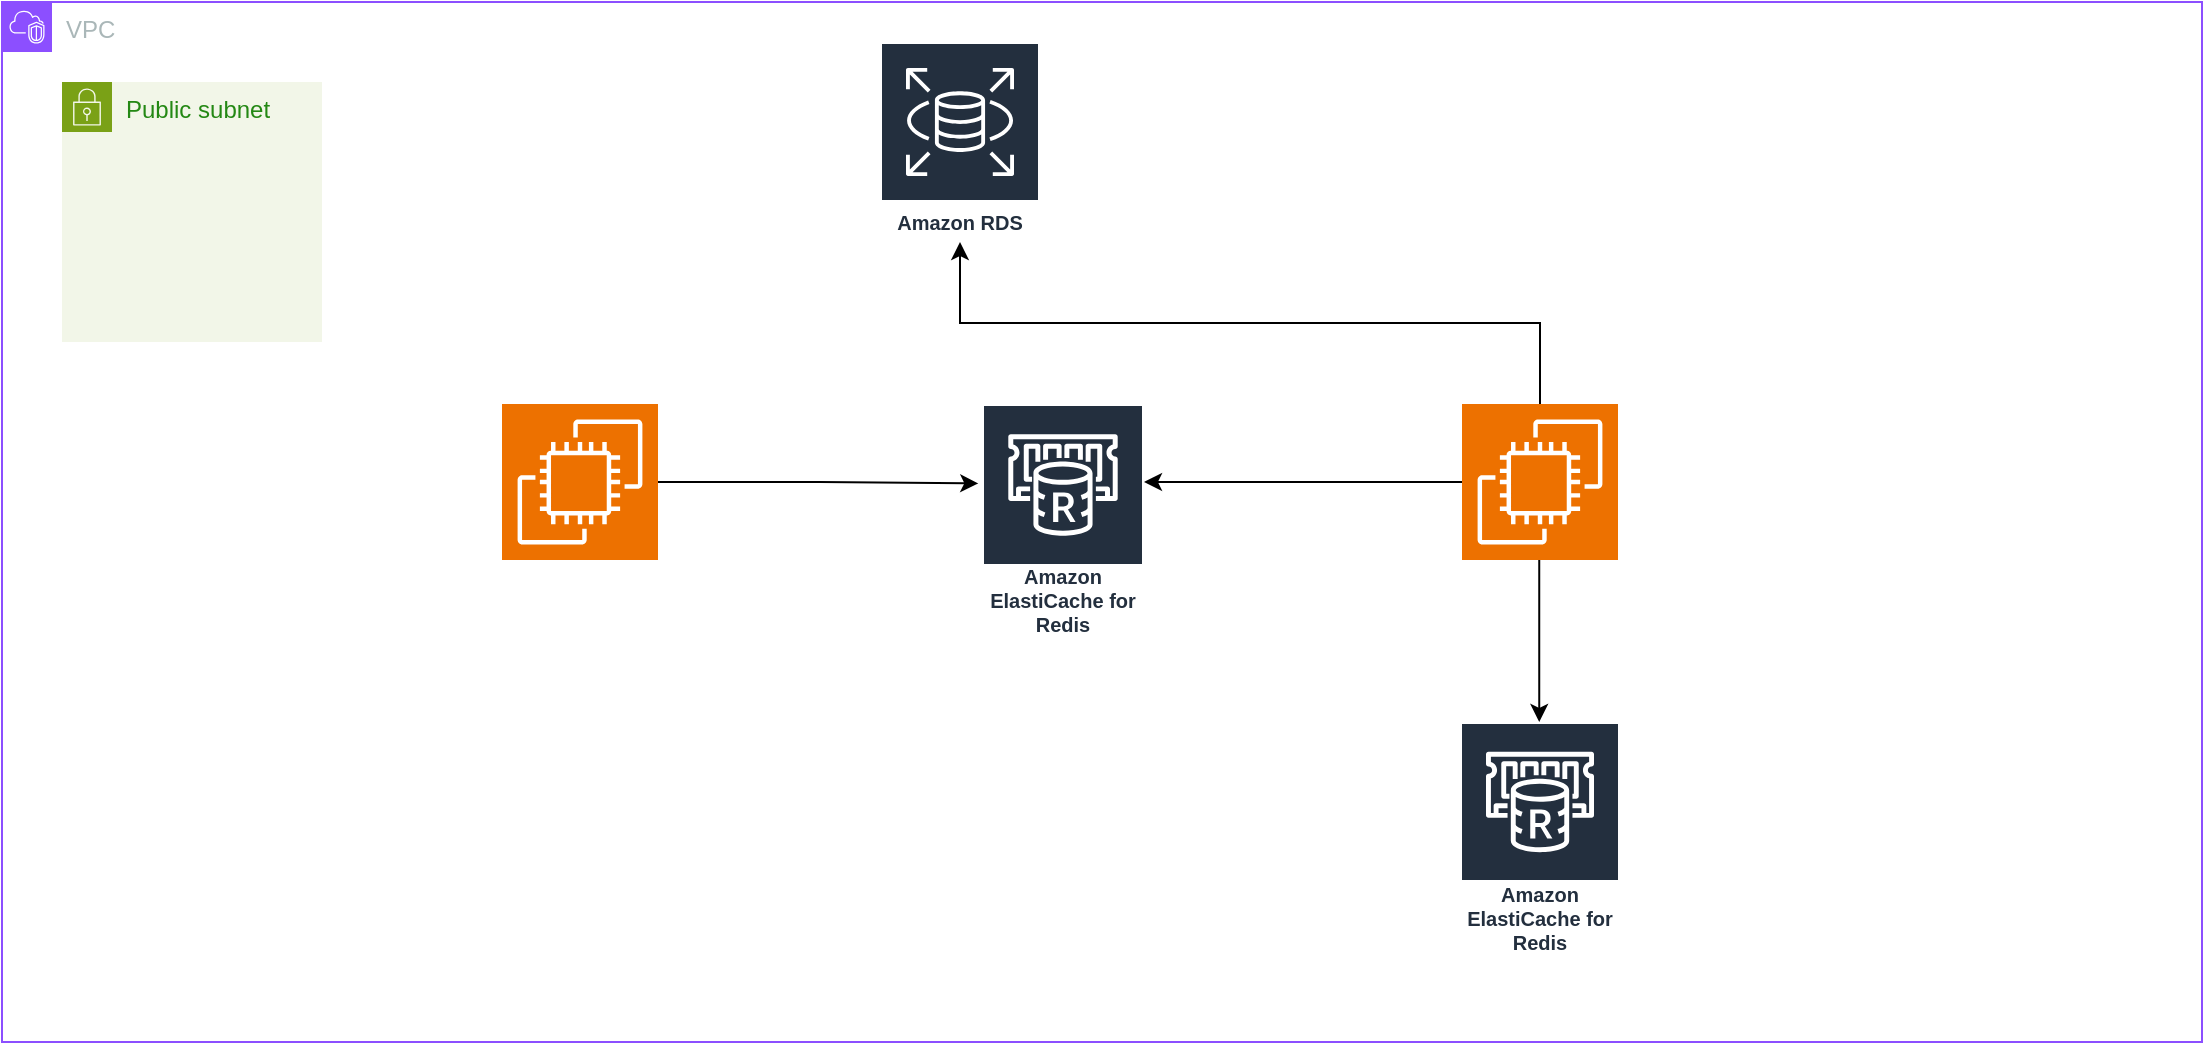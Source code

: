 <mxfile version="23.1.7" type="github">
  <diagram id="Ht1M8jgEwFfnCIfOTk4-" name="Page-1">
    <mxGraphModel dx="2513" dy="2020" grid="1" gridSize="10" guides="1" tooltips="1" connect="1" arrows="1" fold="1" page="1" pageScale="1" pageWidth="1169" pageHeight="827" math="0" shadow="0">
      <root>
        <mxCell id="0" />
        <mxCell id="1" parent="0" />
        <mxCell id="tops9HvevJNxcCVQyeS8-11" style="edgeStyle=orthogonalEdgeStyle;rounded=0;orthogonalLoop=1;jettySize=auto;html=1;" edge="1" parent="1">
          <mxGeometry relative="1" as="geometry">
            <mxPoint x="1718.62" y="-441" as="sourcePoint" />
            <mxPoint x="1718.62" y="-360" as="targetPoint" />
          </mxGeometry>
        </mxCell>
        <mxCell id="tops9HvevJNxcCVQyeS8-16" style="edgeStyle=orthogonalEdgeStyle;rounded=0;orthogonalLoop=1;jettySize=auto;html=1;exitX=0;exitY=0.5;exitDx=0;exitDy=0;exitPerimeter=0;" edge="1" parent="1" source="tops9HvevJNxcCVQyeS8-2" target="tops9HvevJNxcCVQyeS8-6">
          <mxGeometry relative="1" as="geometry">
            <Array as="points">
              <mxPoint x="1570" y="-480" />
              <mxPoint x="1570" y="-480" />
            </Array>
          </mxGeometry>
        </mxCell>
        <mxCell id="tops9HvevJNxcCVQyeS8-23" style="edgeStyle=orthogonalEdgeStyle;rounded=0;orthogonalLoop=1;jettySize=auto;html=1;exitX=0.5;exitY=0;exitDx=0;exitDy=0;exitPerimeter=0;" edge="1" parent="1" source="tops9HvevJNxcCVQyeS8-2" target="tops9HvevJNxcCVQyeS8-5">
          <mxGeometry relative="1" as="geometry" />
        </mxCell>
        <mxCell id="tops9HvevJNxcCVQyeS8-2" value="" style="sketch=0;points=[[0,0,0],[0.25,0,0],[0.5,0,0],[0.75,0,0],[1,0,0],[0,1,0],[0.25,1,0],[0.5,1,0],[0.75,1,0],[1,1,0],[0,0.25,0],[0,0.5,0],[0,0.75,0],[1,0.25,0],[1,0.5,0],[1,0.75,0]];outlineConnect=0;fontColor=#232F3E;fillColor=#ED7100;strokeColor=#ffffff;dashed=0;verticalLabelPosition=bottom;verticalAlign=top;align=center;html=1;fontSize=12;fontStyle=0;aspect=fixed;shape=mxgraph.aws4.resourceIcon;resIcon=mxgraph.aws4.ec2;" vertex="1" parent="1">
          <mxGeometry x="1680" y="-519" width="78" height="78" as="geometry" />
        </mxCell>
        <mxCell id="tops9HvevJNxcCVQyeS8-6" value="Amazon ElastiCache for Redis" style="sketch=0;outlineConnect=0;fontColor=#232F3E;gradientColor=none;strokeColor=#ffffff;fillColor=#232F3E;dashed=0;verticalLabelPosition=middle;verticalAlign=bottom;align=center;html=1;whiteSpace=wrap;fontSize=10;fontStyle=1;spacing=3;shape=mxgraph.aws4.productIcon;prIcon=mxgraph.aws4.elasticache_for_redis;" vertex="1" parent="1">
          <mxGeometry x="1440" y="-519" width="81" height="120" as="geometry" />
        </mxCell>
        <mxCell id="tops9HvevJNxcCVQyeS8-8" value="Amazon ElastiCache for Redis" style="sketch=0;outlineConnect=0;fontColor=#232F3E;gradientColor=none;strokeColor=#ffffff;fillColor=#232F3E;dashed=0;verticalLabelPosition=middle;verticalAlign=bottom;align=center;html=1;whiteSpace=wrap;fontSize=10;fontStyle=1;spacing=3;shape=mxgraph.aws4.productIcon;prIcon=mxgraph.aws4.elasticache_for_redis;" vertex="1" parent="1">
          <mxGeometry x="1679" y="-360" width="80" height="120" as="geometry" />
        </mxCell>
        <mxCell id="tops9HvevJNxcCVQyeS8-17" style="edgeStyle=orthogonalEdgeStyle;rounded=0;orthogonalLoop=1;jettySize=auto;html=1;exitX=1;exitY=0.5;exitDx=0;exitDy=0;exitPerimeter=0;entryX=-0.023;entryY=0.331;entryDx=0;entryDy=0;entryPerimeter=0;" edge="1" parent="1" source="tops9HvevJNxcCVQyeS8-7" target="tops9HvevJNxcCVQyeS8-6">
          <mxGeometry relative="1" as="geometry" />
        </mxCell>
        <mxCell id="tops9HvevJNxcCVQyeS8-22" value="VPC" style="points=[[0,0],[0.25,0],[0.5,0],[0.75,0],[1,0],[1,0.25],[1,0.5],[1,0.75],[1,1],[0.75,1],[0.5,1],[0.25,1],[0,1],[0,0.75],[0,0.5],[0,0.25]];outlineConnect=0;gradientColor=none;html=1;whiteSpace=wrap;fontSize=12;fontStyle=0;container=1;pointerEvents=0;collapsible=0;recursiveResize=0;shape=mxgraph.aws4.group;grIcon=mxgraph.aws4.group_vpc2;strokeColor=#8C4FFF;fillColor=none;verticalAlign=top;align=left;spacingLeft=30;fontColor=#AAB7B8;dashed=0;" vertex="1" parent="1">
          <mxGeometry x="950" y="-720" width="1100" height="520" as="geometry" />
        </mxCell>
        <mxCell id="tops9HvevJNxcCVQyeS8-5" value="Amazon RDS" style="sketch=0;outlineConnect=0;fontColor=#232F3E;gradientColor=none;strokeColor=#ffffff;fillColor=#232F3E;dashed=0;verticalLabelPosition=middle;verticalAlign=bottom;align=center;html=1;whiteSpace=wrap;fontSize=10;fontStyle=1;spacing=3;shape=mxgraph.aws4.productIcon;prIcon=mxgraph.aws4.rds;" vertex="1" parent="tops9HvevJNxcCVQyeS8-22">
          <mxGeometry x="439" y="20" width="80" height="100" as="geometry" />
        </mxCell>
        <mxCell id="tops9HvevJNxcCVQyeS8-7" value="" style="sketch=0;points=[[0,0,0],[0.25,0,0],[0.5,0,0],[0.75,0,0],[1,0,0],[0,1,0],[0.25,1,0],[0.5,1,0],[0.75,1,0],[1,1,0],[0,0.25,0],[0,0.5,0],[0,0.75,0],[1,0.25,0],[1,0.5,0],[1,0.75,0]];outlineConnect=0;fontColor=#232F3E;fillColor=#ED7100;strokeColor=#ffffff;dashed=0;verticalLabelPosition=bottom;verticalAlign=top;align=center;html=1;fontSize=12;fontStyle=0;aspect=fixed;shape=mxgraph.aws4.resourceIcon;resIcon=mxgraph.aws4.ec2;" vertex="1" parent="tops9HvevJNxcCVQyeS8-22">
          <mxGeometry x="250" y="201" width="78" height="78" as="geometry" />
        </mxCell>
        <mxCell id="tops9HvevJNxcCVQyeS8-24" value="Public subnet" style="points=[[0,0],[0.25,0],[0.5,0],[0.75,0],[1,0],[1,0.25],[1,0.5],[1,0.75],[1,1],[0.75,1],[0.5,1],[0.25,1],[0,1],[0,0.75],[0,0.5],[0,0.25]];outlineConnect=0;gradientColor=none;html=1;whiteSpace=wrap;fontSize=12;fontStyle=0;container=1;pointerEvents=0;collapsible=0;recursiveResize=0;shape=mxgraph.aws4.group;grIcon=mxgraph.aws4.group_security_group;grStroke=0;strokeColor=#7AA116;fillColor=#F2F6E8;verticalAlign=top;align=left;spacingLeft=30;fontColor=#248814;dashed=0;" vertex="1" parent="tops9HvevJNxcCVQyeS8-22">
          <mxGeometry x="30" y="40" width="130" height="130" as="geometry" />
        </mxCell>
      </root>
    </mxGraphModel>
  </diagram>
</mxfile>
